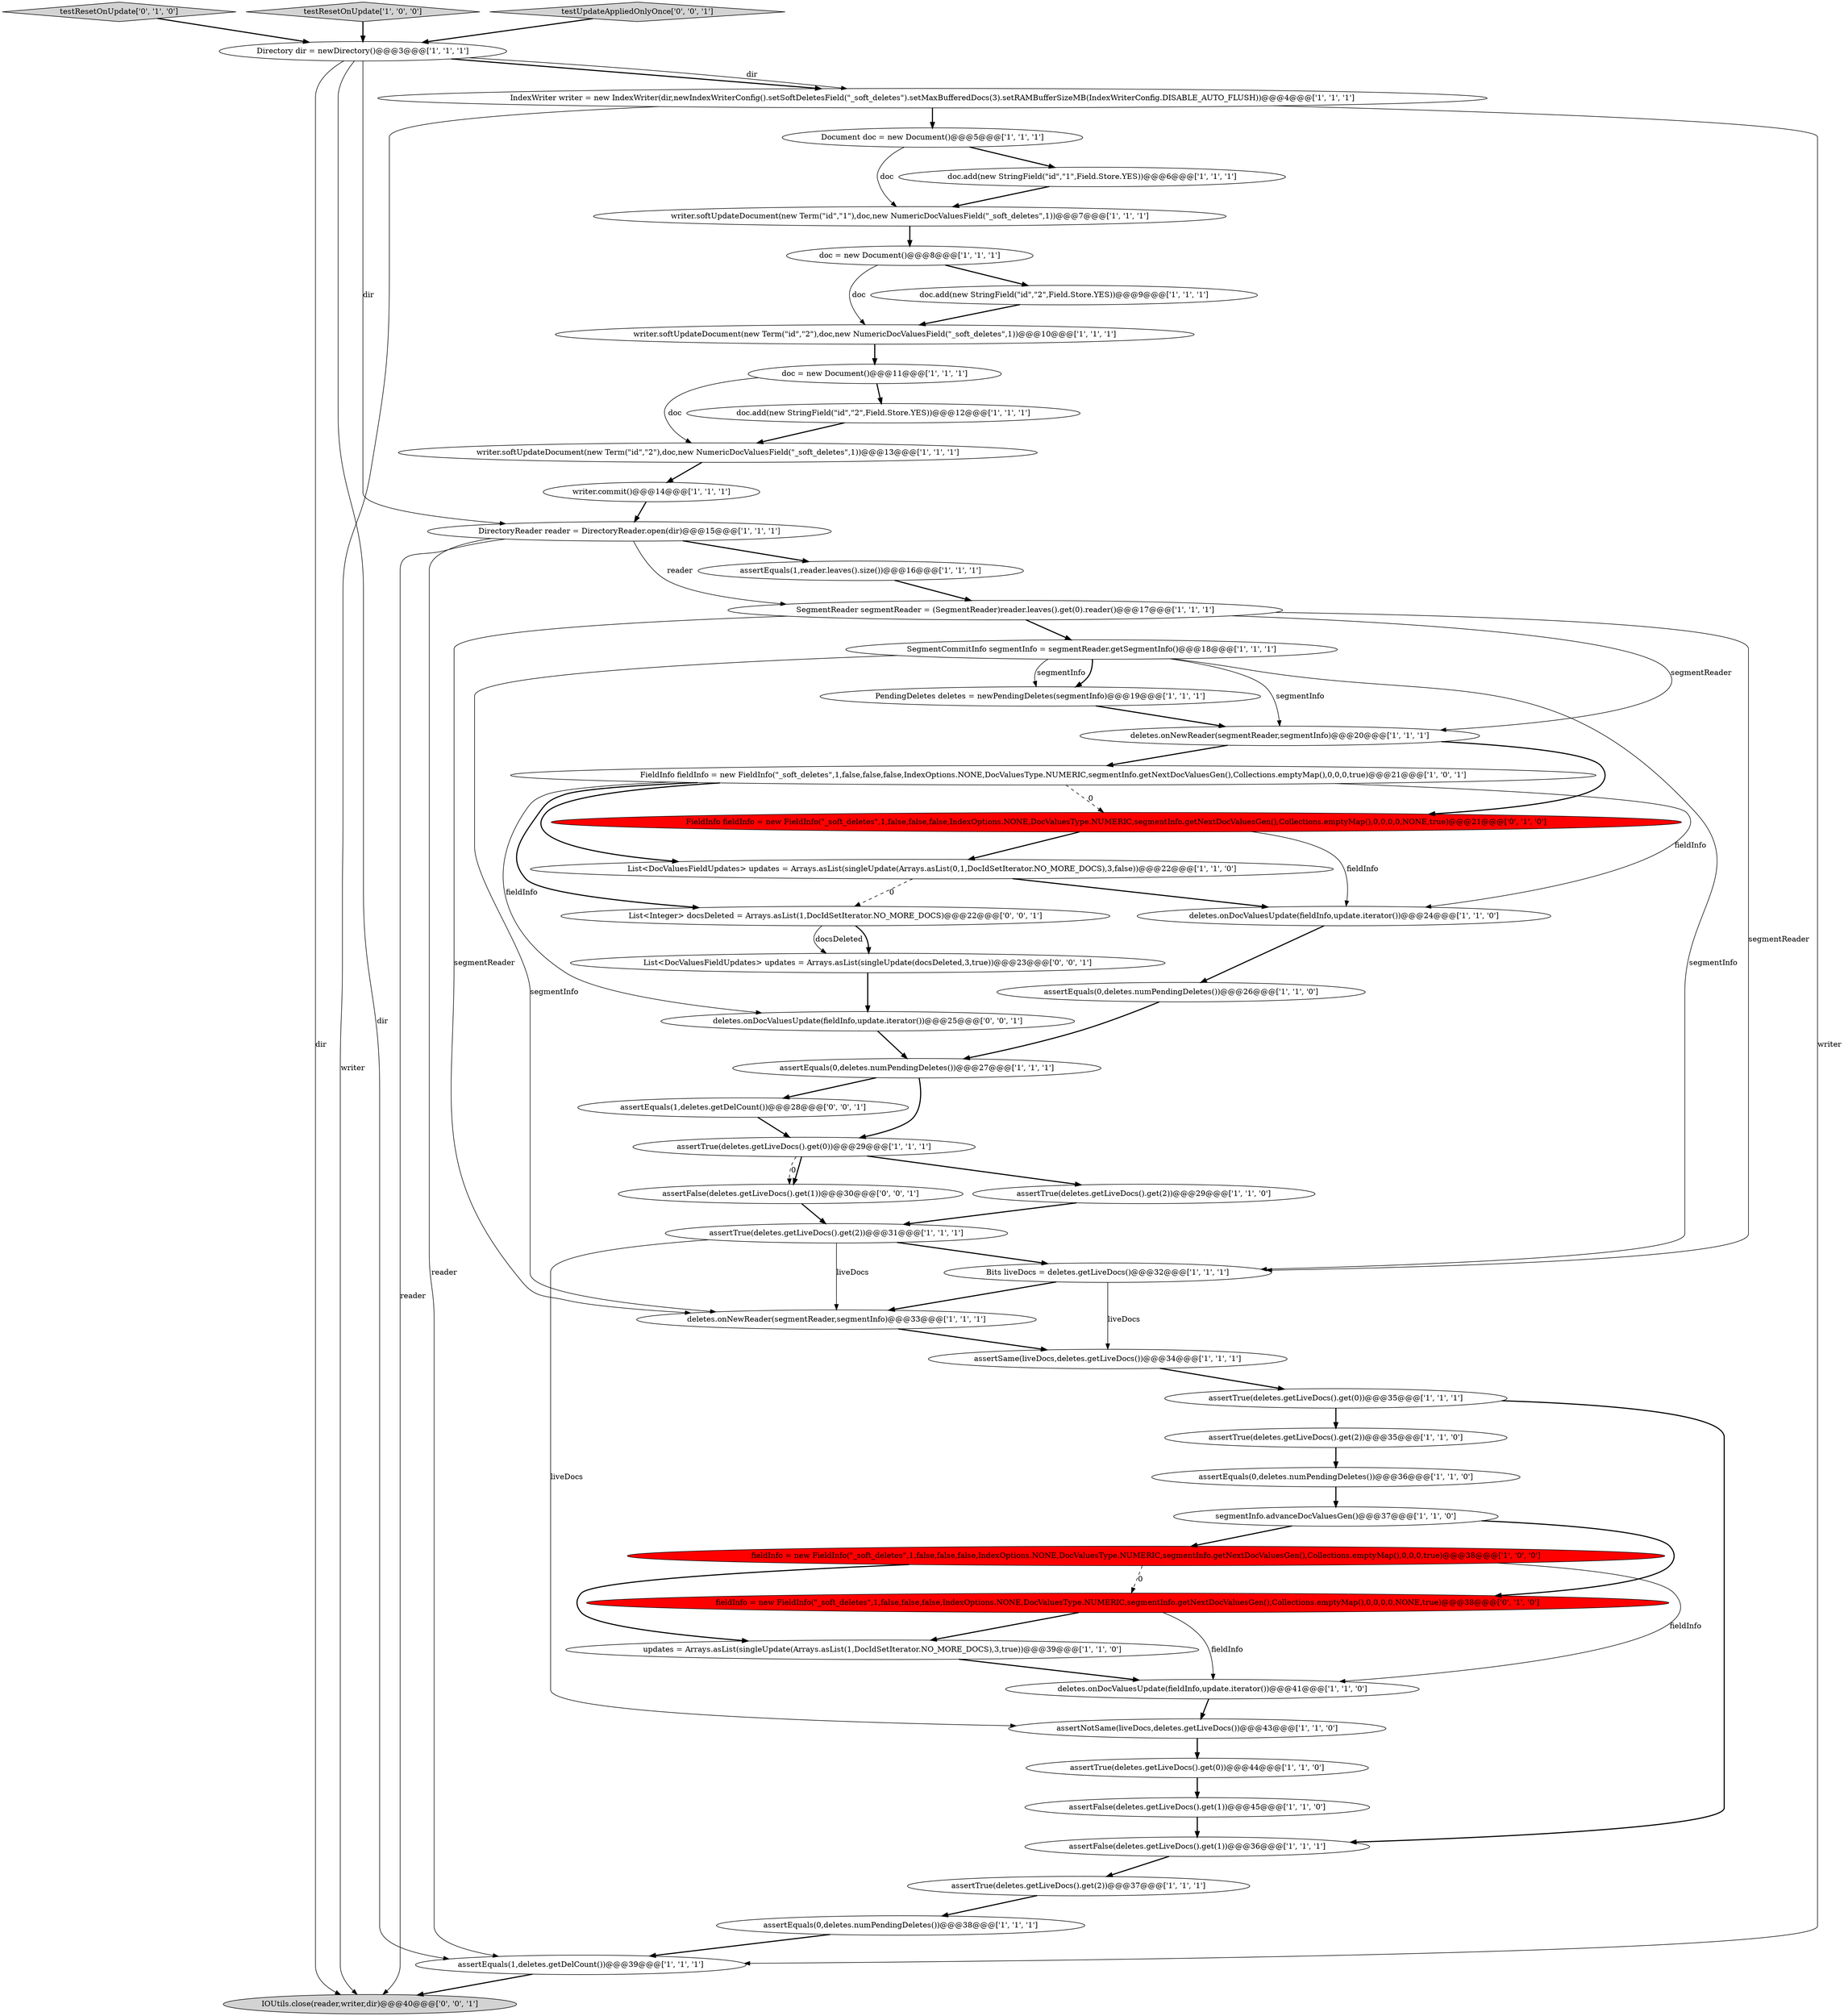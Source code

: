 digraph {
10 [style = filled, label = "assertFalse(deletes.getLiveDocs().get(1))@@@45@@@['1', '1', '0']", fillcolor = white, shape = ellipse image = "AAA0AAABBB1BBB"];
21 [style = filled, label = "assertEquals(0,deletes.numPendingDeletes())@@@27@@@['1', '1', '1']", fillcolor = white, shape = ellipse image = "AAA0AAABBB1BBB"];
36 [style = filled, label = "doc = new Document()@@@11@@@['1', '1', '1']", fillcolor = white, shape = ellipse image = "AAA0AAABBB1BBB"];
44 [style = filled, label = "fieldInfo = new FieldInfo(\"_soft_deletes\",1,false,false,false,IndexOptions.NONE,DocValuesType.NUMERIC,segmentInfo.getNextDocValuesGen(),Collections.emptyMap(),0,0,0,0,NONE,true)@@@38@@@['0', '1', '0']", fillcolor = red, shape = ellipse image = "AAA1AAABBB2BBB"];
18 [style = filled, label = "assertTrue(deletes.getLiveDocs().get(0))@@@29@@@['1', '1', '1']", fillcolor = white, shape = ellipse image = "AAA0AAABBB1BBB"];
9 [style = filled, label = "Directory dir = newDirectory()@@@3@@@['1', '1', '1']", fillcolor = white, shape = ellipse image = "AAA0AAABBB1BBB"];
39 [style = filled, label = "IndexWriter writer = new IndexWriter(dir,newIndexWriterConfig().setSoftDeletesField(\"_soft_deletes\").setMaxBufferedDocs(3).setRAMBufferSizeMB(IndexWriterConfig.DISABLE_AUTO_FLUSH))@@@4@@@['1', '1', '1']", fillcolor = white, shape = ellipse image = "AAA0AAABBB1BBB"];
32 [style = filled, label = "deletes.onNewReader(segmentReader,segmentInfo)@@@33@@@['1', '1', '1']", fillcolor = white, shape = ellipse image = "AAA0AAABBB1BBB"];
35 [style = filled, label = "assertTrue(deletes.getLiveDocs().get(0))@@@44@@@['1', '1', '0']", fillcolor = white, shape = ellipse image = "AAA0AAABBB1BBB"];
22 [style = filled, label = "doc = new Document()@@@8@@@['1', '1', '1']", fillcolor = white, shape = ellipse image = "AAA0AAABBB1BBB"];
4 [style = filled, label = "writer.commit()@@@14@@@['1', '1', '1']", fillcolor = white, shape = ellipse image = "AAA0AAABBB1BBB"];
42 [style = filled, label = "DirectoryReader reader = DirectoryReader.open(dir)@@@15@@@['1', '1', '1']", fillcolor = white, shape = ellipse image = "AAA0AAABBB1BBB"];
25 [style = filled, label = "writer.softUpdateDocument(new Term(\"id\",\"1\"),doc,new NumericDocValuesField(\"_soft_deletes\",1))@@@7@@@['1', '1', '1']", fillcolor = white, shape = ellipse image = "AAA0AAABBB1BBB"];
27 [style = filled, label = "assertFalse(deletes.getLiveDocs().get(1))@@@36@@@['1', '1', '1']", fillcolor = white, shape = ellipse image = "AAA0AAABBB1BBB"];
6 [style = filled, label = "fieldInfo = new FieldInfo(\"_soft_deletes\",1,false,false,false,IndexOptions.NONE,DocValuesType.NUMERIC,segmentInfo.getNextDocValuesGen(),Collections.emptyMap(),0,0,0,true)@@@38@@@['1', '0', '0']", fillcolor = red, shape = ellipse image = "AAA1AAABBB1BBB"];
34 [style = filled, label = "deletes.onDocValuesUpdate(fieldInfo,update.iterator())@@@41@@@['1', '1', '0']", fillcolor = white, shape = ellipse image = "AAA0AAABBB1BBB"];
49 [style = filled, label = "List<DocValuesFieldUpdates> updates = Arrays.asList(singleUpdate(docsDeleted,3,true))@@@23@@@['0', '0', '1']", fillcolor = white, shape = ellipse image = "AAA0AAABBB3BBB"];
12 [style = filled, label = "Document doc = new Document()@@@5@@@['1', '1', '1']", fillcolor = white, shape = ellipse image = "AAA0AAABBB1BBB"];
16 [style = filled, label = "assertTrue(deletes.getLiveDocs().get(2))@@@29@@@['1', '1', '0']", fillcolor = white, shape = ellipse image = "AAA0AAABBB1BBB"];
31 [style = filled, label = "deletes.onNewReader(segmentReader,segmentInfo)@@@20@@@['1', '1', '1']", fillcolor = white, shape = ellipse image = "AAA0AAABBB1BBB"];
46 [style = filled, label = "FieldInfo fieldInfo = new FieldInfo(\"_soft_deletes\",1,false,false,false,IndexOptions.NONE,DocValuesType.NUMERIC,segmentInfo.getNextDocValuesGen(),Collections.emptyMap(),0,0,0,0,NONE,true)@@@21@@@['0', '1', '0']", fillcolor = red, shape = ellipse image = "AAA1AAABBB2BBB"];
0 [style = filled, label = "doc.add(new StringField(\"id\",\"1\",Field.Store.YES))@@@6@@@['1', '1', '1']", fillcolor = white, shape = ellipse image = "AAA0AAABBB1BBB"];
24 [style = filled, label = "assertNotSame(liveDocs,deletes.getLiveDocs())@@@43@@@['1', '1', '0']", fillcolor = white, shape = ellipse image = "AAA0AAABBB1BBB"];
1 [style = filled, label = "assertEquals(0,deletes.numPendingDeletes())@@@38@@@['1', '1', '1']", fillcolor = white, shape = ellipse image = "AAA0AAABBB1BBB"];
28 [style = filled, label = "deletes.onDocValuesUpdate(fieldInfo,update.iterator())@@@24@@@['1', '1', '0']", fillcolor = white, shape = ellipse image = "AAA0AAABBB1BBB"];
40 [style = filled, label = "doc.add(new StringField(\"id\",\"2\",Field.Store.YES))@@@9@@@['1', '1', '1']", fillcolor = white, shape = ellipse image = "AAA0AAABBB1BBB"];
50 [style = filled, label = "deletes.onDocValuesUpdate(fieldInfo,update.iterator())@@@25@@@['0', '0', '1']", fillcolor = white, shape = ellipse image = "AAA0AAABBB3BBB"];
14 [style = filled, label = "assertEquals(1,reader.leaves().size())@@@16@@@['1', '1', '1']", fillcolor = white, shape = ellipse image = "AAA0AAABBB1BBB"];
8 [style = filled, label = "doc.add(new StringField(\"id\",\"2\",Field.Store.YES))@@@12@@@['1', '1', '1']", fillcolor = white, shape = ellipse image = "AAA0AAABBB1BBB"];
33 [style = filled, label = "writer.softUpdateDocument(new Term(\"id\",\"2\"),doc,new NumericDocValuesField(\"_soft_deletes\",1))@@@10@@@['1', '1', '1']", fillcolor = white, shape = ellipse image = "AAA0AAABBB1BBB"];
5 [style = filled, label = "assertEquals(0,deletes.numPendingDeletes())@@@36@@@['1', '1', '0']", fillcolor = white, shape = ellipse image = "AAA0AAABBB1BBB"];
26 [style = filled, label = "assertEquals(0,deletes.numPendingDeletes())@@@26@@@['1', '1', '0']", fillcolor = white, shape = ellipse image = "AAA0AAABBB1BBB"];
45 [style = filled, label = "testResetOnUpdate['0', '1', '0']", fillcolor = lightgray, shape = diamond image = "AAA0AAABBB2BBB"];
11 [style = filled, label = "assertSame(liveDocs,deletes.getLiveDocs())@@@34@@@['1', '1', '1']", fillcolor = white, shape = ellipse image = "AAA0AAABBB1BBB"];
13 [style = filled, label = "testResetOnUpdate['1', '0', '0']", fillcolor = lightgray, shape = diamond image = "AAA0AAABBB1BBB"];
37 [style = filled, label = "FieldInfo fieldInfo = new FieldInfo(\"_soft_deletes\",1,false,false,false,IndexOptions.NONE,DocValuesType.NUMERIC,segmentInfo.getNextDocValuesGen(),Collections.emptyMap(),0,0,0,true)@@@21@@@['1', '0', '1']", fillcolor = white, shape = ellipse image = "AAA0AAABBB1BBB"];
38 [style = filled, label = "assertEquals(1,deletes.getDelCount())@@@39@@@['1', '1', '1']", fillcolor = white, shape = ellipse image = "AAA0AAABBB1BBB"];
41 [style = filled, label = "SegmentCommitInfo segmentInfo = segmentReader.getSegmentInfo()@@@18@@@['1', '1', '1']", fillcolor = white, shape = ellipse image = "AAA0AAABBB1BBB"];
48 [style = filled, label = "List<Integer> docsDeleted = Arrays.asList(1,DocIdSetIterator.NO_MORE_DOCS)@@@22@@@['0', '0', '1']", fillcolor = white, shape = ellipse image = "AAA0AAABBB3BBB"];
7 [style = filled, label = "assertTrue(deletes.getLiveDocs().get(2))@@@37@@@['1', '1', '1']", fillcolor = white, shape = ellipse image = "AAA0AAABBB1BBB"];
17 [style = filled, label = "assertTrue(deletes.getLiveDocs().get(0))@@@35@@@['1', '1', '1']", fillcolor = white, shape = ellipse image = "AAA0AAABBB1BBB"];
19 [style = filled, label = "Bits liveDocs = deletes.getLiveDocs()@@@32@@@['1', '1', '1']", fillcolor = white, shape = ellipse image = "AAA0AAABBB1BBB"];
23 [style = filled, label = "SegmentReader segmentReader = (SegmentReader)reader.leaves().get(0).reader()@@@17@@@['1', '1', '1']", fillcolor = white, shape = ellipse image = "AAA0AAABBB1BBB"];
51 [style = filled, label = "testUpdateAppliedOnlyOnce['0', '0', '1']", fillcolor = lightgray, shape = diamond image = "AAA0AAABBB3BBB"];
2 [style = filled, label = "List<DocValuesFieldUpdates> updates = Arrays.asList(singleUpdate(Arrays.asList(0,1,DocIdSetIterator.NO_MORE_DOCS),3,false))@@@22@@@['1', '1', '0']", fillcolor = white, shape = ellipse image = "AAA0AAABBB1BBB"];
20 [style = filled, label = "PendingDeletes deletes = newPendingDeletes(segmentInfo)@@@19@@@['1', '1', '1']", fillcolor = white, shape = ellipse image = "AAA0AAABBB1BBB"];
15 [style = filled, label = "segmentInfo.advanceDocValuesGen()@@@37@@@['1', '1', '0']", fillcolor = white, shape = ellipse image = "AAA0AAABBB1BBB"];
29 [style = filled, label = "writer.softUpdateDocument(new Term(\"id\",\"2\"),doc,new NumericDocValuesField(\"_soft_deletes\",1))@@@13@@@['1', '1', '1']", fillcolor = white, shape = ellipse image = "AAA0AAABBB1BBB"];
43 [style = filled, label = "updates = Arrays.asList(singleUpdate(Arrays.asList(1,DocIdSetIterator.NO_MORE_DOCS),3,true))@@@39@@@['1', '1', '0']", fillcolor = white, shape = ellipse image = "AAA0AAABBB1BBB"];
52 [style = filled, label = "assertFalse(deletes.getLiveDocs().get(1))@@@30@@@['0', '0', '1']", fillcolor = white, shape = ellipse image = "AAA0AAABBB3BBB"];
53 [style = filled, label = "IOUtils.close(reader,writer,dir)@@@40@@@['0', '0', '1']", fillcolor = lightgray, shape = ellipse image = "AAA0AAABBB3BBB"];
30 [style = filled, label = "assertTrue(deletes.getLiveDocs().get(2))@@@35@@@['1', '1', '0']", fillcolor = white, shape = ellipse image = "AAA0AAABBB1BBB"];
3 [style = filled, label = "assertTrue(deletes.getLiveDocs().get(2))@@@31@@@['1', '1', '1']", fillcolor = white, shape = ellipse image = "AAA0AAABBB1BBB"];
47 [style = filled, label = "assertEquals(1,deletes.getDelCount())@@@28@@@['0', '0', '1']", fillcolor = white, shape = ellipse image = "AAA0AAABBB3BBB"];
31->37 [style = bold, label=""];
6->43 [style = bold, label=""];
19->11 [style = solid, label="liveDocs"];
37->46 [style = dashed, label="0"];
25->22 [style = bold, label=""];
37->28 [style = solid, label="fieldInfo"];
46->2 [style = bold, label=""];
5->15 [style = bold, label=""];
41->19 [style = solid, label="segmentInfo"];
41->20 [style = bold, label=""];
21->18 [style = bold, label=""];
34->24 [style = bold, label=""];
3->19 [style = bold, label=""];
41->31 [style = solid, label="segmentInfo"];
0->25 [style = bold, label=""];
37->48 [style = bold, label=""];
27->7 [style = bold, label=""];
18->52 [style = dashed, label="0"];
35->10 [style = bold, label=""];
31->46 [style = bold, label=""];
17->27 [style = bold, label=""];
37->50 [style = solid, label="fieldInfo"];
32->11 [style = bold, label=""];
2->28 [style = bold, label=""];
1->38 [style = bold, label=""];
16->3 [style = bold, label=""];
48->49 [style = bold, label=""];
9->39 [style = bold, label=""];
22->33 [style = solid, label="doc"];
7->1 [style = bold, label=""];
9->39 [style = solid, label="dir"];
41->20 [style = solid, label="segmentInfo"];
38->53 [style = bold, label=""];
20->31 [style = bold, label=""];
23->31 [style = solid, label="segmentReader"];
2->48 [style = dashed, label="0"];
36->29 [style = solid, label="doc"];
12->25 [style = solid, label="doc"];
33->36 [style = bold, label=""];
39->12 [style = bold, label=""];
11->17 [style = bold, label=""];
6->34 [style = solid, label="fieldInfo"];
42->53 [style = solid, label="reader"];
43->34 [style = bold, label=""];
6->44 [style = dashed, label="0"];
3->24 [style = solid, label="liveDocs"];
21->47 [style = bold, label=""];
47->18 [style = bold, label=""];
46->28 [style = solid, label="fieldInfo"];
9->53 [style = solid, label="dir"];
51->9 [style = bold, label=""];
15->44 [style = bold, label=""];
3->32 [style = solid, label="liveDocs"];
28->26 [style = bold, label=""];
41->32 [style = solid, label="segmentInfo"];
23->41 [style = bold, label=""];
9->42 [style = solid, label="dir"];
9->38 [style = solid, label="dir"];
39->38 [style = solid, label="writer"];
44->34 [style = solid, label="fieldInfo"];
49->50 [style = bold, label=""];
23->32 [style = solid, label="segmentReader"];
42->14 [style = bold, label=""];
26->21 [style = bold, label=""];
40->33 [style = bold, label=""];
19->32 [style = bold, label=""];
14->23 [style = bold, label=""];
30->5 [style = bold, label=""];
42->38 [style = solid, label="reader"];
36->8 [style = bold, label=""];
37->2 [style = bold, label=""];
13->9 [style = bold, label=""];
18->52 [style = bold, label=""];
45->9 [style = bold, label=""];
22->40 [style = bold, label=""];
18->16 [style = bold, label=""];
29->4 [style = bold, label=""];
24->35 [style = bold, label=""];
10->27 [style = bold, label=""];
4->42 [style = bold, label=""];
17->30 [style = bold, label=""];
15->6 [style = bold, label=""];
12->0 [style = bold, label=""];
44->43 [style = bold, label=""];
48->49 [style = solid, label="docsDeleted"];
52->3 [style = bold, label=""];
23->19 [style = solid, label="segmentReader"];
42->23 [style = solid, label="reader"];
50->21 [style = bold, label=""];
8->29 [style = bold, label=""];
39->53 [style = solid, label="writer"];
}

